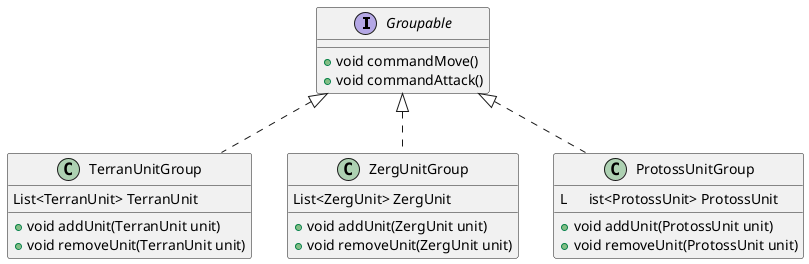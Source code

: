 @startuml

interface Groupable {
    + void commandMove()
    + void commandAttack()
}

class TerranUnitGroup implements Groupable  {
    List<TerranUnit> TerranUnit
    + void addUnit(TerranUnit unit)
    + void removeUnit(TerranUnit unit)

}

class ZergUnitGroup implements Groupable {
    List<ZergUnit> ZergUnit
    + void addUnit(ZergUnit unit)
    + void removeUnit(ZergUnit unit)

}

class ProtossUnitGroup implements Groupable {
L      ist<ProtossUnit> ProtossUnit
    + void addUnit(ProtossUnit unit)
    + void removeUnit(ProtossUnit unit)

}

@enduml